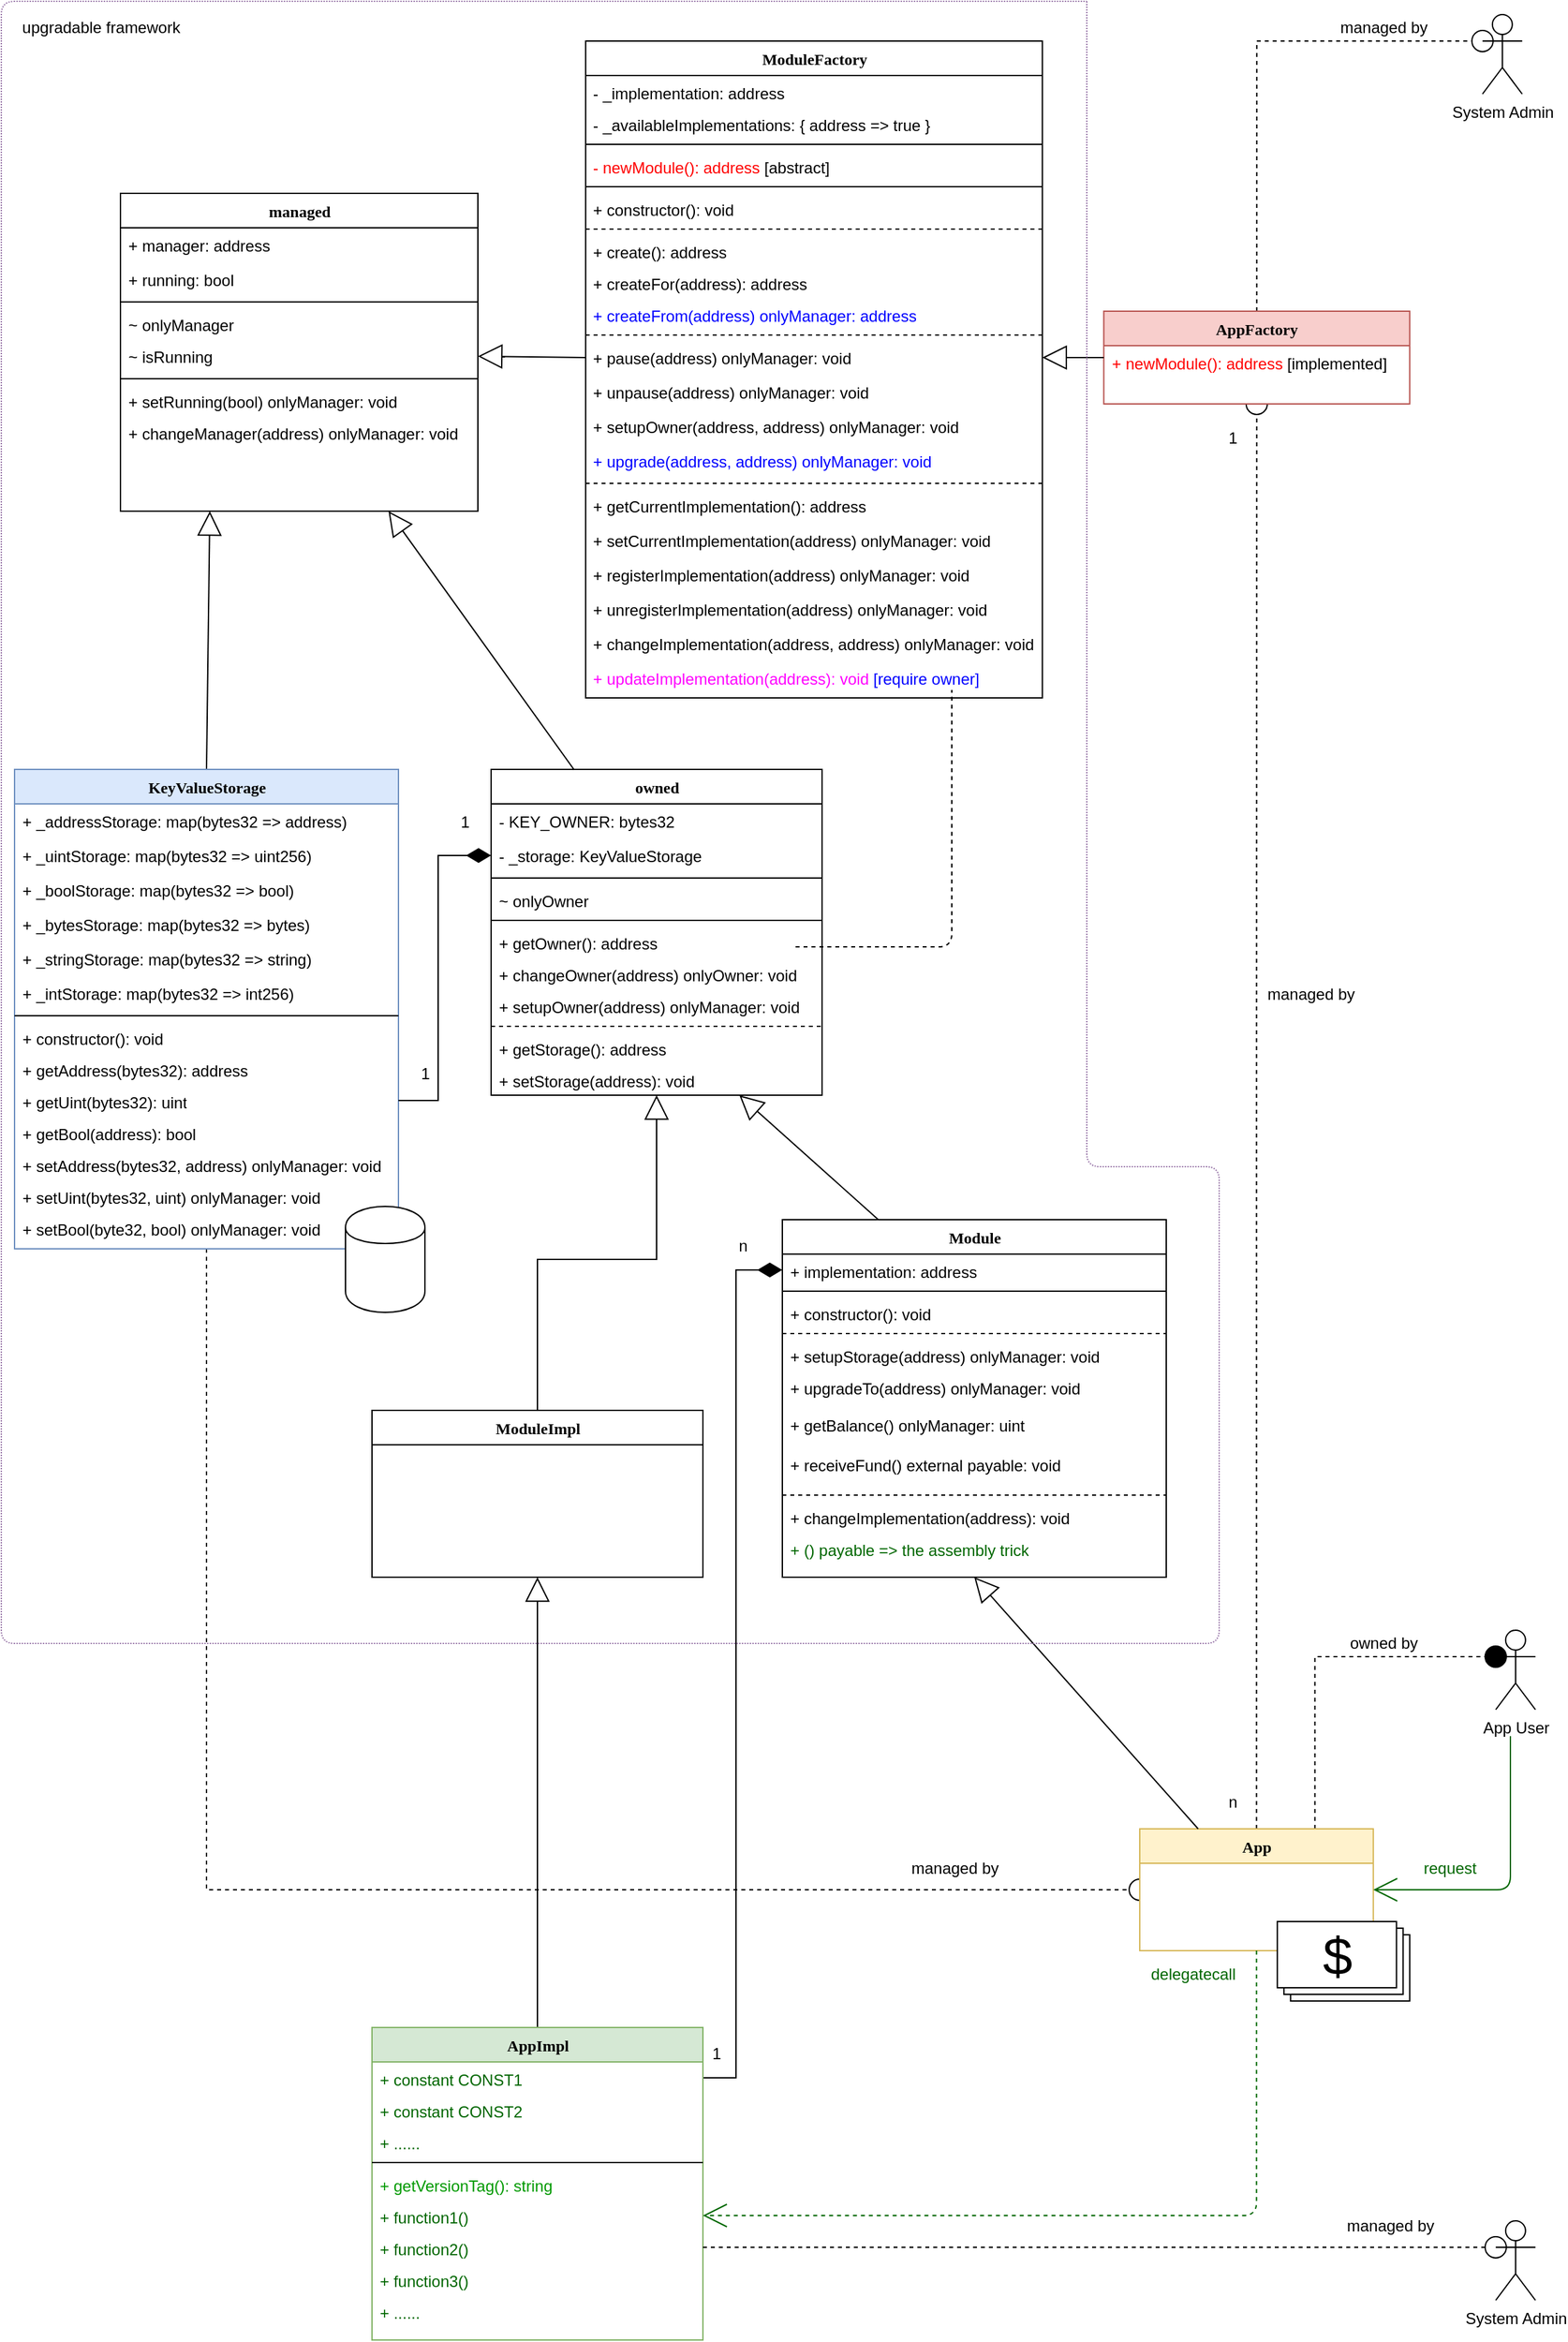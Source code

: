 <mxfile version="12.6.5" type="device"><diagram name="Page-1" id="6133507b-19e7-1e82-6fc7-422aa6c4b21f"><mxGraphModel dx="946" dy="629" grid="1" gridSize="10" guides="1" tooltips="1" connect="1" arrows="1" fold="1" page="1" pageScale="1" pageWidth="1200" pageHeight="1920" background="#ffffff" math="0" shadow="0"><root><mxCell id="0"/><mxCell id="1" parent="0"/><mxCell id="78961159f06e98e8-17" value="managed" style="swimlane;html=1;fontStyle=1;align=center;verticalAlign=top;childLayout=stackLayout;horizontal=1;startSize=26;horizontalStack=0;resizeParent=1;resizeLast=0;collapsible=1;marginBottom=0;swimlaneFillColor=#ffffff;rounded=0;shadow=0;comic=0;labelBackgroundColor=none;strokeWidth=1;fillColor=none;fontFamily=Verdana;fontSize=12" parent="1" vertex="1"><mxGeometry x="100" y="185" width="270" height="240" as="geometry"/></mxCell><mxCell id="78961159f06e98e8-23" value="+ manager: address" style="text;html=1;strokeColor=none;fillColor=none;align=left;verticalAlign=top;spacingLeft=4;spacingRight=4;whiteSpace=wrap;overflow=hidden;rotatable=0;points=[[0,0.5],[1,0.5]];portConstraint=eastwest;" parent="78961159f06e98e8-17" vertex="1"><mxGeometry y="26" width="270" height="26" as="geometry"/></mxCell><mxCell id="78961159f06e98e8-24" value="+ running: bool" style="text;html=1;strokeColor=none;fillColor=none;align=left;verticalAlign=top;spacingLeft=4;spacingRight=4;whiteSpace=wrap;overflow=hidden;rotatable=0;points=[[0,0.5],[1,0.5]];portConstraint=eastwest;" parent="78961159f06e98e8-17" vertex="1"><mxGeometry y="52" width="270" height="26" as="geometry"/></mxCell><mxCell id="78961159f06e98e8-19" value="" style="line;html=1;strokeWidth=1;fillColor=none;align=left;verticalAlign=middle;spacingTop=-1;spacingLeft=3;spacingRight=3;rotatable=0;labelPosition=right;points=[];portConstraint=eastwest;" parent="78961159f06e98e8-17" vertex="1"><mxGeometry y="78" width="270" height="8" as="geometry"/></mxCell><mxCell id="78961159f06e98e8-27" value="~ onlyManager" style="text;html=1;strokeColor=none;fillColor=none;align=left;verticalAlign=top;spacingLeft=4;spacingRight=4;whiteSpace=wrap;overflow=hidden;rotatable=0;points=[[0,0.5],[1,0.5]];portConstraint=eastwest;" parent="78961159f06e98e8-17" vertex="1"><mxGeometry y="86" width="270" height="24" as="geometry"/></mxCell><mxCell id="7qbNIuw2mng26a40mgWC-1" value="~ isRunning" style="text;html=1;strokeColor=none;fillColor=none;align=left;verticalAlign=top;spacingLeft=4;spacingRight=4;whiteSpace=wrap;overflow=hidden;rotatable=0;points=[[0,0.5],[1,0.5]];portConstraint=eastwest;" parent="78961159f06e98e8-17" vertex="1"><mxGeometry y="110" width="270" height="26" as="geometry"/></mxCell><mxCell id="7qbNIuw2mng26a40mgWC-2" value="" style="line;html=1;strokeWidth=1;fillColor=none;align=left;verticalAlign=middle;spacingTop=-1;spacingLeft=3;spacingRight=3;rotatable=0;labelPosition=right;points=[];portConstraint=eastwest;" parent="78961159f06e98e8-17" vertex="1"><mxGeometry y="136" width="270" height="8" as="geometry"/></mxCell><mxCell id="7qbNIuw2mng26a40mgWC-4" value="+ setRunning(bool) onlyManager: void" style="text;html=1;strokeColor=none;fillColor=none;align=left;verticalAlign=top;spacingLeft=4;spacingRight=4;whiteSpace=wrap;overflow=hidden;rotatable=0;points=[[0,0.5],[1,0.5]];portConstraint=eastwest;" parent="78961159f06e98e8-17" vertex="1"><mxGeometry y="144" width="270" height="24" as="geometry"/></mxCell><mxCell id="7qbNIuw2mng26a40mgWC-6" value="+ changeManager(address) onlyManager: void" style="text;html=1;strokeColor=none;fillColor=none;align=left;verticalAlign=top;spacingLeft=4;spacingRight=4;whiteSpace=wrap;overflow=hidden;rotatable=0;points=[[0,0.5],[1,0.5]];portConstraint=eastwest;" parent="78961159f06e98e8-17" vertex="1"><mxGeometry y="168" width="270" height="24" as="geometry"/></mxCell><mxCell id="7qbNIuw2mng26a40mgWC-26" style="edgeStyle=none;rounded=0;orthogonalLoop=1;jettySize=auto;html=1;exitX=0.25;exitY=0;exitDx=0;exitDy=0;entryX=0.75;entryY=1;entryDx=0;entryDy=0;startSize=16;endArrow=block;endFill=0;endSize=16;" parent="1" source="7qbNIuw2mng26a40mgWC-7" target="78961159f06e98e8-17" edge="1"><mxGeometry relative="1" as="geometry"/></mxCell><mxCell id="tlh-UBXMEbJ_8tXr_5-M-13" value="" style="edgeStyle=orthogonalEdgeStyle;rounded=0;orthogonalLoop=1;jettySize=auto;html=1;startArrow=block;startFill=0;endArrow=none;endFill=0;endSize=16;startSize=16;" edge="1" parent="1" source="7qbNIuw2mng26a40mgWC-7" target="tlh-UBXMEbJ_8tXr_5-M-1"><mxGeometry relative="1" as="geometry"/></mxCell><mxCell id="7qbNIuw2mng26a40mgWC-7" value="owned" style="swimlane;html=1;fontStyle=1;align=center;verticalAlign=top;childLayout=stackLayout;horizontal=1;startSize=26;horizontalStack=0;resizeParent=1;resizeLast=0;collapsible=1;marginBottom=0;swimlaneFillColor=#ffffff;rounded=0;shadow=0;comic=0;labelBackgroundColor=none;strokeWidth=1;fillColor=none;fontFamily=Verdana;fontSize=12" parent="1" vertex="1"><mxGeometry x="380" y="620" width="250" height="246" as="geometry"/></mxCell><mxCell id="gZ7bcQzU7PJTBgScr0QO-2" value="- KEY_OWNER: bytes32" style="text;html=1;strokeColor=none;fillColor=none;align=left;verticalAlign=top;spacingLeft=4;spacingRight=4;whiteSpace=wrap;overflow=hidden;rotatable=0;points=[[0,0.5],[1,0.5]];portConstraint=eastwest;" parent="7qbNIuw2mng26a40mgWC-7" vertex="1"><mxGeometry y="26" width="250" height="26" as="geometry"/></mxCell><mxCell id="7qbNIuw2mng26a40mgWC-8" value="- _storage: KeyValueStorage" style="text;html=1;strokeColor=none;fillColor=none;align=left;verticalAlign=top;spacingLeft=4;spacingRight=4;whiteSpace=wrap;overflow=hidden;rotatable=0;points=[[0,0.5],[1,0.5]];portConstraint=eastwest;" parent="7qbNIuw2mng26a40mgWC-7" vertex="1"><mxGeometry y="52" width="250" height="26" as="geometry"/></mxCell><mxCell id="7qbNIuw2mng26a40mgWC-10" value="" style="line;html=1;strokeWidth=1;fillColor=none;align=left;verticalAlign=middle;spacingTop=-1;spacingLeft=3;spacingRight=3;rotatable=0;labelPosition=right;points=[];portConstraint=eastwest;" parent="7qbNIuw2mng26a40mgWC-7" vertex="1"><mxGeometry y="78" width="250" height="8" as="geometry"/></mxCell><mxCell id="7qbNIuw2mng26a40mgWC-11" value="~ onlyOwner" style="text;html=1;strokeColor=none;fillColor=none;align=left;verticalAlign=top;spacingLeft=4;spacingRight=4;whiteSpace=wrap;overflow=hidden;rotatable=0;points=[[0,0.5],[1,0.5]];portConstraint=eastwest;" parent="7qbNIuw2mng26a40mgWC-7" vertex="1"><mxGeometry y="86" width="250" height="24" as="geometry"/></mxCell><mxCell id="7qbNIuw2mng26a40mgWC-13" value="" style="line;html=1;strokeWidth=1;fillColor=none;align=left;verticalAlign=middle;spacingTop=-1;spacingLeft=3;spacingRight=3;rotatable=0;labelPosition=right;points=[];portConstraint=eastwest;" parent="7qbNIuw2mng26a40mgWC-7" vertex="1"><mxGeometry y="110" width="250" height="8" as="geometry"/></mxCell><mxCell id="7qbNIuw2mng26a40mgWC-14" value="+ getOwner(): address" style="text;html=1;strokeColor=none;fillColor=none;align=left;verticalAlign=top;spacingLeft=4;spacingRight=4;whiteSpace=wrap;overflow=hidden;rotatable=0;points=[[0,0.5],[1,0.5]];portConstraint=eastwest;" parent="7qbNIuw2mng26a40mgWC-7" vertex="1"><mxGeometry y="118" width="250" height="24" as="geometry"/></mxCell><mxCell id="7qbNIuw2mng26a40mgWC-15" value="+ changeOwner(address) onlyOwner: void" style="text;html=1;strokeColor=none;fillColor=none;align=left;verticalAlign=top;spacingLeft=4;spacingRight=4;whiteSpace=wrap;overflow=hidden;rotatable=0;points=[[0,0.5],[1,0.5]];portConstraint=eastwest;" parent="7qbNIuw2mng26a40mgWC-7" vertex="1"><mxGeometry y="142" width="250" height="24" as="geometry"/></mxCell><mxCell id="7qbNIuw2mng26a40mgWC-16" value="+ setupOwner(address) onlyManager: void" style="text;html=1;strokeColor=none;fillColor=none;align=left;verticalAlign=top;spacingLeft=4;spacingRight=4;whiteSpace=wrap;overflow=hidden;rotatable=0;points=[[0,0.5],[1,0.5]];portConstraint=eastwest;" parent="7qbNIuw2mng26a40mgWC-7" vertex="1"><mxGeometry y="166" width="250" height="24" as="geometry"/></mxCell><mxCell id="gZ7bcQzU7PJTBgScr0QO-3" value="" style="line;html=1;strokeWidth=1;fillColor=none;align=left;verticalAlign=middle;spacingTop=-1;spacingLeft=3;spacingRight=3;rotatable=0;labelPosition=right;points=[];portConstraint=eastwest;dashed=1;" parent="7qbNIuw2mng26a40mgWC-7" vertex="1"><mxGeometry y="190" width="250" height="8" as="geometry"/></mxCell><mxCell id="7qbNIuw2mng26a40mgWC-53" value="+ getStorage(): address" style="text;html=1;strokeColor=none;fillColor=none;align=left;verticalAlign=top;spacingLeft=4;spacingRight=4;whiteSpace=wrap;overflow=hidden;rotatable=0;points=[[0,0.5],[1,0.5]];portConstraint=eastwest;" parent="7qbNIuw2mng26a40mgWC-7" vertex="1"><mxGeometry y="198" width="250" height="24" as="geometry"/></mxCell><mxCell id="a4J2wVKDSERtocVFw_NZ-1" value="+ setStorage(address): void" style="text;html=1;strokeColor=none;fillColor=none;align=left;verticalAlign=top;spacingLeft=4;spacingRight=4;whiteSpace=wrap;overflow=hidden;rotatable=0;points=[[0,0.5],[1,0.5]];portConstraint=eastwest;" parent="7qbNIuw2mng26a40mgWC-7" vertex="1"><mxGeometry y="222" width="250" height="24" as="geometry"/></mxCell><mxCell id="tlh-UBXMEbJ_8tXr_5-M-1" value="ModuleImpl" style="swimlane;html=1;fontStyle=1;align=center;verticalAlign=top;childLayout=stackLayout;horizontal=1;startSize=26;horizontalStack=0;resizeParent=1;resizeLast=0;collapsible=1;marginBottom=0;swimlaneFillColor=#ffffff;rounded=0;shadow=0;comic=0;labelBackgroundColor=none;strokeWidth=1;fillColor=none;fontFamily=Verdana;fontSize=12" vertex="1" parent="1"><mxGeometry x="290" y="1104" width="250" height="126" as="geometry"/></mxCell><mxCell id="7qbNIuw2mng26a40mgWC-25" style="rounded=0;orthogonalLoop=1;jettySize=auto;html=1;exitX=0.5;exitY=0;exitDx=0;exitDy=0;entryX=0.25;entryY=1;entryDx=0;entryDy=0;endArrow=block;endFill=0;endSize=16;startSize=16;" parent="1" source="7qbNIuw2mng26a40mgWC-17" target="78961159f06e98e8-17" edge="1"><mxGeometry relative="1" as="geometry"/></mxCell><mxCell id="7qbNIuw2mng26a40mgWC-67" style="edgeStyle=orthogonalEdgeStyle;rounded=0;orthogonalLoop=1;jettySize=auto;html=1;startArrow=none;startFill=0;startSize=16;endArrow=oval;endFill=0;endSize=16;fontColor=#EA6B66;exitX=0.5;exitY=1;exitDx=0;exitDy=0;dashed=1;entryX=0;entryY=0.5;entryDx=0;entryDy=0;" parent="1" source="7qbNIuw2mng26a40mgWC-17" target="7qbNIuw2mng26a40mgWC-33" edge="1"><mxGeometry relative="1" as="geometry"><mxPoint x="160" y="947" as="sourcePoint"/><mxPoint x="770" y="1480" as="targetPoint"/><Array as="points"><mxPoint x="165" y="1466"/></Array></mxGeometry></mxCell><mxCell id="7qbNIuw2mng26a40mgWC-17" value="KeyValueStorage" style="swimlane;html=1;fontStyle=1;align=center;verticalAlign=top;childLayout=stackLayout;horizontal=1;startSize=26;horizontalStack=0;resizeParent=1;resizeLast=0;collapsible=1;marginBottom=0;swimlaneFillColor=#ffffff;rounded=0;shadow=0;comic=0;labelBackgroundColor=none;strokeWidth=1;fillColor=#dae8fc;fontFamily=Verdana;fontSize=12;strokeColor=#6c8ebf;" parent="1" vertex="1"><mxGeometry x="20" y="620" width="290" height="362" as="geometry"/></mxCell><mxCell id="7qbNIuw2mng26a40mgWC-18" value="+ _addressStorage: map(bytes32 =&amp;gt; address)" style="text;html=1;strokeColor=none;fillColor=none;align=left;verticalAlign=top;spacingLeft=4;spacingRight=4;whiteSpace=wrap;overflow=hidden;rotatable=0;points=[[0,0.5],[1,0.5]];portConstraint=eastwest;" parent="7qbNIuw2mng26a40mgWC-17" vertex="1"><mxGeometry y="26" width="290" height="26" as="geometry"/></mxCell><mxCell id="7qbNIuw2mng26a40mgWC-27" value="+ _uintStorage: map(bytes32 =&amp;gt; uint256)" style="text;html=1;strokeColor=none;fillColor=none;align=left;verticalAlign=top;spacingLeft=4;spacingRight=4;whiteSpace=wrap;overflow=hidden;rotatable=0;points=[[0,0.5],[1,0.5]];portConstraint=eastwest;" parent="7qbNIuw2mng26a40mgWC-17" vertex="1"><mxGeometry y="52" width="290" height="26" as="geometry"/></mxCell><mxCell id="7qbNIuw2mng26a40mgWC-28" value="+ _boolStorage: map(bytes32 =&amp;gt; bool)" style="text;html=1;strokeColor=none;fillColor=none;align=left;verticalAlign=top;spacingLeft=4;spacingRight=4;whiteSpace=wrap;overflow=hidden;rotatable=0;points=[[0,0.5],[1,0.5]];portConstraint=eastwest;" parent="7qbNIuw2mng26a40mgWC-17" vertex="1"><mxGeometry y="78" width="290" height="26" as="geometry"/></mxCell><mxCell id="7J7HeLfmyGRtGNj1Unq5-1" value="+ _bytesStorage: map(bytes32 =&amp;gt; bytes)" style="text;html=1;strokeColor=none;fillColor=none;align=left;verticalAlign=top;spacingLeft=4;spacingRight=4;whiteSpace=wrap;overflow=hidden;rotatable=0;points=[[0,0.5],[1,0.5]];portConstraint=eastwest;" parent="7qbNIuw2mng26a40mgWC-17" vertex="1"><mxGeometry y="104" width="290" height="26" as="geometry"/></mxCell><mxCell id="7J7HeLfmyGRtGNj1Unq5-2" value="+ _stringStorage: map(bytes32 =&amp;gt; string)" style="text;html=1;strokeColor=none;fillColor=none;align=left;verticalAlign=top;spacingLeft=4;spacingRight=4;whiteSpace=wrap;overflow=hidden;rotatable=0;points=[[0,0.5],[1,0.5]];portConstraint=eastwest;" parent="7qbNIuw2mng26a40mgWC-17" vertex="1"><mxGeometry y="130" width="290" height="26" as="geometry"/></mxCell><mxCell id="7J7HeLfmyGRtGNj1Unq5-3" value="+ _intStorage: map(bytes32 =&amp;gt; int256)" style="text;html=1;strokeColor=none;fillColor=none;align=left;verticalAlign=top;spacingLeft=4;spacingRight=4;whiteSpace=wrap;overflow=hidden;rotatable=0;points=[[0,0.5],[1,0.5]];portConstraint=eastwest;" parent="7qbNIuw2mng26a40mgWC-17" vertex="1"><mxGeometry y="156" width="290" height="26" as="geometry"/></mxCell><mxCell id="7qbNIuw2mng26a40mgWC-19" value="" style="line;html=1;strokeWidth=1;fillColor=none;align=left;verticalAlign=middle;spacingTop=-1;spacingLeft=3;spacingRight=3;rotatable=0;labelPosition=right;points=[];portConstraint=eastwest;" parent="7qbNIuw2mng26a40mgWC-17" vertex="1"><mxGeometry y="182" width="290" height="8" as="geometry"/></mxCell><mxCell id="7qbNIuw2mng26a40mgWC-89" value="+ constructor(): void" style="text;html=1;strokeColor=none;fillColor=none;align=left;verticalAlign=top;spacingLeft=4;spacingRight=4;whiteSpace=wrap;overflow=hidden;rotatable=0;points=[[0,0.5],[1,0.5]];portConstraint=eastwest;" parent="7qbNIuw2mng26a40mgWC-17" vertex="1"><mxGeometry y="190" width="290" height="24" as="geometry"/></mxCell><mxCell id="7qbNIuw2mng26a40mgWC-22" value="+ getAddress(bytes32): address" style="text;html=1;strokeColor=none;fillColor=none;align=left;verticalAlign=top;spacingLeft=4;spacingRight=4;whiteSpace=wrap;overflow=hidden;rotatable=0;points=[[0,0.5],[1,0.5]];portConstraint=eastwest;" parent="7qbNIuw2mng26a40mgWC-17" vertex="1"><mxGeometry y="214" width="290" height="24" as="geometry"/></mxCell><mxCell id="7qbNIuw2mng26a40mgWC-23" value="+ getUint(bytes32): uint" style="text;html=1;strokeColor=none;fillColor=none;align=left;verticalAlign=top;spacingLeft=4;spacingRight=4;whiteSpace=wrap;overflow=hidden;rotatable=0;points=[[0,0.5],[1,0.5]];portConstraint=eastwest;" parent="7qbNIuw2mng26a40mgWC-17" vertex="1"><mxGeometry y="238" width="290" height="24" as="geometry"/></mxCell><mxCell id="7qbNIuw2mng26a40mgWC-24" value="+ getBool(address): bool" style="text;html=1;strokeColor=none;fillColor=none;align=left;verticalAlign=top;spacingLeft=4;spacingRight=4;whiteSpace=wrap;overflow=hidden;rotatable=0;points=[[0,0.5],[1,0.5]];portConstraint=eastwest;" parent="7qbNIuw2mng26a40mgWC-17" vertex="1"><mxGeometry y="262" width="290" height="24" as="geometry"/></mxCell><mxCell id="7qbNIuw2mng26a40mgWC-29" value="+ setAddress(bytes32, address) onlyManager: void" style="text;html=1;strokeColor=none;fillColor=none;align=left;verticalAlign=top;spacingLeft=4;spacingRight=4;whiteSpace=wrap;overflow=hidden;rotatable=0;points=[[0,0.5],[1,0.5]];portConstraint=eastwest;" parent="7qbNIuw2mng26a40mgWC-17" vertex="1"><mxGeometry y="286" width="290" height="24" as="geometry"/></mxCell><mxCell id="7qbNIuw2mng26a40mgWC-30" value="+ setUint(bytes32, uint) onlyManager: void" style="text;html=1;strokeColor=none;fillColor=none;align=left;verticalAlign=top;spacingLeft=4;spacingRight=4;whiteSpace=wrap;overflow=hidden;rotatable=0;points=[[0,0.5],[1,0.5]];portConstraint=eastwest;" parent="7qbNIuw2mng26a40mgWC-17" vertex="1"><mxGeometry y="310" width="290" height="24" as="geometry"/></mxCell><mxCell id="7qbNIuw2mng26a40mgWC-31" value="+ setBool(byte32, bool) onlyManager: void" style="text;html=1;strokeColor=none;fillColor=none;align=left;verticalAlign=top;spacingLeft=4;spacingRight=4;whiteSpace=wrap;overflow=hidden;rotatable=0;points=[[0,0.5],[1,0.5]];portConstraint=eastwest;" parent="7qbNIuw2mng26a40mgWC-17" vertex="1"><mxGeometry y="334" width="290" height="28" as="geometry"/></mxCell><mxCell id="7qbNIuw2mng26a40mgWC-32" style="edgeStyle=orthogonalEdgeStyle;rounded=0;orthogonalLoop=1;jettySize=auto;html=1;exitX=0;exitY=0.5;exitDx=0;exitDy=0;entryX=1;entryY=0.5;entryDx=0;entryDy=0;startSize=16;endArrow=none;endFill=0;endSize=16;startArrow=diamondThin;startFill=1;" parent="1" source="7qbNIuw2mng26a40mgWC-8" target="7qbNIuw2mng26a40mgWC-23" edge="1"><mxGeometry relative="1" as="geometry"/></mxCell><mxCell id="7qbNIuw2mng26a40mgWC-41" style="rounded=0;orthogonalLoop=1;jettySize=auto;html=1;exitX=0.25;exitY=0;exitDx=0;exitDy=0;entryX=0.75;entryY=1;entryDx=0;entryDy=0;startSize=16;endArrow=block;endFill=0;endSize=16;" parent="1" source="9IxLAlniWgFDGiZu9Xy5-3" target="7qbNIuw2mng26a40mgWC-7" edge="1"><mxGeometry relative="1" as="geometry"/></mxCell><mxCell id="7qbNIuw2mng26a40mgWC-68" style="edgeStyle=orthogonalEdgeStyle;rounded=0;orthogonalLoop=1;jettySize=auto;html=1;exitX=0.5;exitY=0;exitDx=0;exitDy=0;dashed=1;startArrow=none;startFill=0;startSize=16;endArrow=oval;endFill=0;endSize=16;fontColor=#EA6B66;entryX=0.5;entryY=1;entryDx=0;entryDy=0;" parent="1" source="7qbNIuw2mng26a40mgWC-33" target="7qbNIuw2mng26a40mgWC-43" edge="1"><mxGeometry relative="1" as="geometry"><mxPoint x="921" y="430" as="targetPoint"/></mxGeometry></mxCell><mxCell id="7qbNIuw2mng26a40mgWC-78" style="edgeStyle=orthogonalEdgeStyle;rounded=0;orthogonalLoop=1;jettySize=auto;html=1;exitX=0.75;exitY=0;exitDx=0;exitDy=0;entryX=0;entryY=0.333;entryDx=0;entryDy=0;entryPerimeter=0;dashed=1;startArrow=none;startFill=0;startSize=16;endArrow=oval;endFill=1;endSize=16;fontColor=#000000;" parent="1" source="7qbNIuw2mng26a40mgWC-33" target="7qbNIuw2mng26a40mgWC-77" edge="1"><mxGeometry relative="1" as="geometry"/></mxCell><mxCell id="7qbNIuw2mng26a40mgWC-33" value="App" style="swimlane;html=1;fontStyle=1;align=center;verticalAlign=top;childLayout=stackLayout;horizontal=1;startSize=26;horizontalStack=0;resizeParent=1;resizeLast=0;collapsible=1;marginBottom=0;swimlaneFillColor=#ffffff;rounded=0;shadow=0;comic=0;labelBackgroundColor=none;strokeWidth=1;fillColor=#fff2cc;fontFamily=Verdana;fontSize=12;strokeColor=#d6b656;" parent="1" vertex="1"><mxGeometry x="870" y="1420" width="176.41" height="92" as="geometry"/></mxCell><mxCell id="vvS4xL7TsBpJ50moL3W9-17" style="edgeStyle=orthogonalEdgeStyle;rounded=0;orthogonalLoop=1;jettySize=auto;html=1;exitX=0.5;exitY=0;exitDx=0;exitDy=0;fontColor=#000000;endArrow=block;endFill=0;endSize=16;startSize=16;entryX=0.5;entryY=1;entryDx=0;entryDy=0;" parent="1" source="vvS4xL7TsBpJ50moL3W9-1" target="tlh-UBXMEbJ_8tXr_5-M-1" edge="1"><mxGeometry relative="1" as="geometry"><mxPoint x="505" y="1070" as="targetPoint"/></mxGeometry></mxCell><mxCell id="vvS4xL7TsBpJ50moL3W9-22" style="edgeStyle=orthogonalEdgeStyle;rounded=0;orthogonalLoop=1;jettySize=auto;html=1;exitX=1;exitY=0.5;exitDx=0;exitDy=0;startArrow=none;startFill=0;startSize=16;endArrow=diamondThin;endFill=1;endSize=16;fontColor=#000000;entryX=0;entryY=0.5;entryDx=0;entryDy=0;" parent="1" source="gZ7bcQzU7PJTBgScr0QO-5" target="9IxLAlniWgFDGiZu9Xy5-4" edge="1"><mxGeometry relative="1" as="geometry"><mxPoint x="777.5" y="1296" as="targetPoint"/></mxGeometry></mxCell><mxCell id="vvS4xL7TsBpJ50moL3W9-1" value="AppImpl" style="swimlane;html=1;fontStyle=1;align=center;verticalAlign=top;childLayout=stackLayout;horizontal=1;startSize=26;horizontalStack=0;resizeParent=1;resizeLast=0;collapsible=1;marginBottom=0;swimlaneFillColor=#ffffff;rounded=0;shadow=0;comic=0;labelBackgroundColor=none;strokeWidth=1;fillColor=#d5e8d4;fontFamily=Verdana;fontSize=12;strokeColor=#82b366;" parent="1" vertex="1"><mxGeometry x="290" y="1570" width="250" height="236" as="geometry"/></mxCell><mxCell id="gZ7bcQzU7PJTBgScr0QO-5" value="&lt;font color=&quot;#006600&quot;&gt;+ constant CONST1&lt;br&gt;&lt;/font&gt;" style="text;html=1;strokeColor=none;fillColor=none;align=left;verticalAlign=top;spacingLeft=4;spacingRight=4;whiteSpace=wrap;overflow=hidden;rotatable=0;points=[[0,0.5],[1,0.5]];portConstraint=eastwest;fontColor=#EA6B66;" parent="vvS4xL7TsBpJ50moL3W9-1" vertex="1"><mxGeometry y="26" width="250" height="24" as="geometry"/></mxCell><mxCell id="gZ7bcQzU7PJTBgScr0QO-6" value="&lt;font color=&quot;#006600&quot;&gt;+ constant CONST2&lt;br&gt;&lt;/font&gt;" style="text;html=1;strokeColor=none;fillColor=none;align=left;verticalAlign=top;spacingLeft=4;spacingRight=4;whiteSpace=wrap;overflow=hidden;rotatable=0;points=[[0,0.5],[1,0.5]];portConstraint=eastwest;fontColor=#EA6B66;" parent="vvS4xL7TsBpJ50moL3W9-1" vertex="1"><mxGeometry y="50" width="250" height="24" as="geometry"/></mxCell><mxCell id="gZ7bcQzU7PJTBgScr0QO-7" value="&lt;font color=&quot;#006600&quot;&gt;+ ......&lt;br&gt;&lt;/font&gt;" style="text;html=1;strokeColor=none;fillColor=none;align=left;verticalAlign=top;spacingLeft=4;spacingRight=4;whiteSpace=wrap;overflow=hidden;rotatable=0;points=[[0,0.5],[1,0.5]];portConstraint=eastwest;fontColor=#EA6B66;" parent="vvS4xL7TsBpJ50moL3W9-1" vertex="1"><mxGeometry y="74" width="250" height="24" as="geometry"/></mxCell><mxCell id="gZ7bcQzU7PJTBgScr0QO-4" value="" style="line;html=1;strokeWidth=1;fillColor=none;align=left;verticalAlign=middle;spacingTop=-1;spacingLeft=3;spacingRight=3;rotatable=0;labelPosition=right;points=[];portConstraint=eastwest;" parent="vvS4xL7TsBpJ50moL3W9-1" vertex="1"><mxGeometry y="98" width="250" height="8" as="geometry"/></mxCell><mxCell id="vvS4xL7TsBpJ50moL3W9-2" value="+ getVersionTag(): string" style="text;html=1;strokeColor=none;fillColor=none;align=left;verticalAlign=top;spacingLeft=4;spacingRight=4;whiteSpace=wrap;overflow=hidden;rotatable=0;points=[[0,0.5],[1,0.5]];portConstraint=eastwest;fontColor=#009900;" parent="vvS4xL7TsBpJ50moL3W9-1" vertex="1"><mxGeometry y="106" width="250" height="24" as="geometry"/></mxCell><mxCell id="vvS4xL7TsBpJ50moL3W9-4" value="&lt;font color=&quot;#006600&quot;&gt;+ function1()&lt;/font&gt;" style="text;html=1;strokeColor=none;fillColor=none;align=left;verticalAlign=top;spacingLeft=4;spacingRight=4;whiteSpace=wrap;overflow=hidden;rotatable=0;points=[[0,0.5],[1,0.5]];portConstraint=eastwest;fontColor=#EA6B66;" parent="vvS4xL7TsBpJ50moL3W9-1" vertex="1"><mxGeometry y="130" width="250" height="24" as="geometry"/></mxCell><mxCell id="vvS4xL7TsBpJ50moL3W9-5" value="&lt;font color=&quot;#006600&quot;&gt;+ function2()&lt;/font&gt;" style="text;html=1;strokeColor=none;fillColor=none;align=left;verticalAlign=top;spacingLeft=4;spacingRight=4;whiteSpace=wrap;overflow=hidden;rotatable=0;points=[[0,0.5],[1,0.5]];portConstraint=eastwest;fontColor=#EA6B66;" parent="vvS4xL7TsBpJ50moL3W9-1" vertex="1"><mxGeometry y="154" width="250" height="24" as="geometry"/></mxCell><mxCell id="vvS4xL7TsBpJ50moL3W9-6" value="&lt;font color=&quot;#006600&quot;&gt;+ function3()&lt;/font&gt;" style="text;html=1;strokeColor=none;fillColor=none;align=left;verticalAlign=top;spacingLeft=4;spacingRight=4;whiteSpace=wrap;overflow=hidden;rotatable=0;points=[[0,0.5],[1,0.5]];portConstraint=eastwest;fontColor=#EA6B66;" parent="vvS4xL7TsBpJ50moL3W9-1" vertex="1"><mxGeometry y="178" width="250" height="24" as="geometry"/></mxCell><mxCell id="vvS4xL7TsBpJ50moL3W9-19" value="&lt;font color=&quot;#006600&quot;&gt;+ ......&lt;/font&gt;" style="text;html=1;strokeColor=none;fillColor=none;align=left;verticalAlign=top;spacingLeft=4;spacingRight=4;whiteSpace=wrap;overflow=hidden;rotatable=0;points=[[0,0.5],[1,0.5]];portConstraint=eastwest;fontColor=#EA6B66;" parent="vvS4xL7TsBpJ50moL3W9-1" vertex="1"><mxGeometry y="202" width="250" height="24" as="geometry"/></mxCell><mxCell id="7qbNIuw2mng26a40mgWC-73" style="edgeStyle=orthogonalEdgeStyle;rounded=0;orthogonalLoop=1;jettySize=auto;html=1;exitX=0.5;exitY=0;exitDx=0;exitDy=0;entryX=0;entryY=0.333;entryDx=0;entryDy=0;entryPerimeter=0;dashed=1;startArrow=none;startFill=0;startSize=16;endArrow=oval;endFill=0;endSize=16;fontColor=#000000;" parent="1" source="7qbNIuw2mng26a40mgWC-43" target="7qbNIuw2mng26a40mgWC-71" edge="1"><mxGeometry relative="1" as="geometry"/></mxCell><mxCell id="7qbNIuw2mng26a40mgWC-43" value="AppFactory" style="swimlane;html=1;fontStyle=1;align=center;verticalAlign=top;childLayout=stackLayout;horizontal=1;startSize=26;horizontalStack=0;resizeParent=1;resizeLast=0;collapsible=1;marginBottom=0;swimlaneFillColor=#ffffff;rounded=0;shadow=0;comic=0;labelBackgroundColor=none;strokeWidth=1;fillColor=#f8cecc;fontFamily=Verdana;fontSize=12;strokeColor=#b85450;" parent="1" vertex="1"><mxGeometry x="842.82" y="274" width="231.09" height="70" as="geometry"/></mxCell><mxCell id="9IxLAlniWgFDGiZu9Xy5-1" value="&lt;font color=&quot;#ff0000&quot;&gt;+ newModule(): address&lt;/font&gt; [implemented]" style="text;html=1;strokeColor=none;fillColor=none;align=left;verticalAlign=top;spacingLeft=4;spacingRight=4;whiteSpace=wrap;overflow=hidden;rotatable=0;points=[[0,0.5],[1,0.5]];portConstraint=eastwest;" parent="7qbNIuw2mng26a40mgWC-43" vertex="1"><mxGeometry y="26" width="231.09" height="24" as="geometry"/></mxCell><mxCell id="7qbNIuw2mng26a40mgWC-50" style="edgeStyle=none;rounded=0;orthogonalLoop=1;jettySize=auto;html=1;entryX=1;entryY=0.5;entryDx=0;entryDy=0;startSize=16;endArrow=block;endFill=0;endSize=16;exitX=0;exitY=0.5;exitDx=0;exitDy=0;" parent="1" source="9IxLAlniWgFDGiZu9Xy5-24" target="7qbNIuw2mng26a40mgWC-1" edge="1"><mxGeometry relative="1" as="geometry"><mxPoint x="680" y="355" as="sourcePoint"/></mxGeometry></mxCell><mxCell id="7qbNIuw2mng26a40mgWC-69" value="managed by" style="text;html=1;align=center;verticalAlign=middle;resizable=0;points=[];autosize=1;fontColor=#000000;" parent="1" vertex="1"><mxGeometry x="690" y="1440" width="80" height="20" as="geometry"/></mxCell><mxCell id="7qbNIuw2mng26a40mgWC-70" value="managed by" style="text;html=1;align=center;verticalAlign=middle;resizable=0;points=[];autosize=1;fontColor=#000000;" parent="1" vertex="1"><mxGeometry x="958.91" y="780" width="80" height="20" as="geometry"/></mxCell><mxCell id="7qbNIuw2mng26a40mgWC-71" value="System Admin" style="shape=umlActor;verticalLabelPosition=bottom;labelBackgroundColor=#ffffff;verticalAlign=top;html=1;outlineConnect=0;fontColor=#000000;" parent="1" vertex="1"><mxGeometry x="1128.91" y="50" width="30" height="60" as="geometry"/></mxCell><mxCell id="7qbNIuw2mng26a40mgWC-74" value="managed by" style="text;html=1;align=center;verticalAlign=middle;resizable=0;points=[];autosize=1;fontColor=#000000;" parent="1" vertex="1"><mxGeometry x="1013.91" y="50" width="80" height="20" as="geometry"/></mxCell><mxCell id="7qbNIuw2mng26a40mgWC-77" value="App User" style="shape=umlActor;verticalLabelPosition=bottom;labelBackgroundColor=#ffffff;verticalAlign=top;html=1;outlineConnect=0;fontColor=#000000;" parent="1" vertex="1"><mxGeometry x="1138.91" y="1270" width="30" height="60" as="geometry"/></mxCell><mxCell id="7qbNIuw2mng26a40mgWC-79" value="owned by" style="text;html=1;align=center;verticalAlign=middle;resizable=0;points=[];autosize=1;fontColor=#000000;" parent="1" vertex="1"><mxGeometry x="1018.91" y="1270" width="70" height="20" as="geometry"/></mxCell><mxCell id="vvS4xL7TsBpJ50moL3W9-23" value="System Admin" style="shape=umlActor;verticalLabelPosition=bottom;labelBackgroundColor=#ffffff;verticalAlign=top;html=1;outlineConnect=0;fontColor=#000000;" parent="1" vertex="1"><mxGeometry x="1138.91" y="1716" width="30" height="60" as="geometry"/></mxCell><mxCell id="vvS4xL7TsBpJ50moL3W9-24" value="managed by" style="text;html=1;align=center;verticalAlign=middle;resizable=0;points=[];autosize=1;fontColor=#000000;" parent="1" vertex="1"><mxGeometry x="1018.91" y="1710" width="80" height="20" as="geometry"/></mxCell><mxCell id="vvS4xL7TsBpJ50moL3W9-26" style="edgeStyle=orthogonalEdgeStyle;rounded=0;orthogonalLoop=1;jettySize=auto;html=1;entryX=0;entryY=0.333;entryDx=0;entryDy=0;entryPerimeter=0;startArrow=none;startFill=0;startSize=16;endArrow=oval;endFill=0;endSize=16;fontColor=#000000;exitX=1;exitY=0.5;exitDx=0;exitDy=0;dashed=1;" parent="1" source="vvS4xL7TsBpJ50moL3W9-5" target="vvS4xL7TsBpJ50moL3W9-23" edge="1"><mxGeometry relative="1" as="geometry"><mxPoint x="810" y="1704" as="sourcePoint"/></mxGeometry></mxCell><mxCell id="vvS4xL7TsBpJ50moL3W9-35" value="" style="endArrow=open;html=1;fontColor=#006600;edgeStyle=orthogonalEdgeStyle;endFill=0;endSize=16;startSize=16;dashed=1;strokeColor=#006600;exitX=0.5;exitY=1;exitDx=0;exitDy=0;entryX=1;entryY=0.5;entryDx=0;entryDy=0;" parent="1" source="7qbNIuw2mng26a40mgWC-33" edge="1" target="vvS4xL7TsBpJ50moL3W9-4"><mxGeometry width="50" height="50" relative="1" as="geometry"><mxPoint x="900" y="1560" as="sourcePoint"/><mxPoint x="620" y="1696" as="targetPoint"/><Array as="points"><mxPoint x="958" y="1712"/></Array></mxGeometry></mxCell><mxCell id="vvS4xL7TsBpJ50moL3W9-36" value="delegatecall" style="text;html=1;align=center;verticalAlign=middle;resizable=0;points=[];autosize=1;fontColor=#006600;" parent="1" vertex="1"><mxGeometry x="870" y="1520" width="80" height="20" as="geometry"/></mxCell><mxCell id="vvS4xL7TsBpJ50moL3W9-37" value="" style="shape=cylinder;whiteSpace=wrap;html=1;boundedLbl=1;backgroundOutline=1;fontColor=#EA6B66;" parent="1" vertex="1"><mxGeometry x="270" y="950" width="60" height="80" as="geometry"/></mxCell><mxCell id="vvS4xL7TsBpJ50moL3W9-38" value="" style="verticalLabelPosition=bottom;verticalAlign=top;html=1;shape=mxgraph.basic.layered_rect;dx=10;outlineConnect=0;fontColor=#000000;strokeColor=#000000;" parent="1" vertex="1"><mxGeometry x="973.91" y="1490" width="100" height="60" as="geometry"/></mxCell><mxCell id="vvS4xL7TsBpJ50moL3W9-39" value="$" style="text;html=1;align=center;verticalAlign=middle;resizable=0;points=[];autosize=1;fontColor=#000000;fontSize=40;strokeColor=none;" parent="1" vertex="1"><mxGeometry x="998.91" y="1490" width="40" height="50" as="geometry"/></mxCell><mxCell id="vvS4xL7TsBpJ50moL3W9-40" value="" style="endArrow=open;html=1;fontColor=#006600;edgeStyle=orthogonalEdgeStyle;endFill=0;endSize=16;startSize=16;strokeColor=#006600;entryX=1;entryY=0.5;entryDx=0;entryDy=0;" parent="1" target="7qbNIuw2mng26a40mgWC-33" edge="1"><mxGeometry width="50" height="50" relative="1" as="geometry"><mxPoint x="1150" y="1350" as="sourcePoint"/><mxPoint x="1098.91" y="1480" as="targetPoint"/><Array as="points"><mxPoint x="1150" y="1466"/></Array></mxGeometry></mxCell><mxCell id="vvS4xL7TsBpJ50moL3W9-41" value="request" style="text;html=1;align=center;verticalAlign=middle;resizable=0;points=[];autosize=1;fontSize=12;fontColor=#006600;" parent="1" vertex="1"><mxGeometry x="1073.91" y="1440" width="60" height="20" as="geometry"/></mxCell><mxCell id="xQ5_k3ij8DBoOE157tMJ-1" value="1" style="text;html=1;align=center;verticalAlign=middle;resizable=0;points=[];autosize=1;" parent="1" vertex="1"><mxGeometry x="320" y="840" width="20" height="20" as="geometry"/></mxCell><mxCell id="xQ5_k3ij8DBoOE157tMJ-2" value="1" style="text;html=1;align=center;verticalAlign=middle;resizable=0;points=[];autosize=1;" parent="1" vertex="1"><mxGeometry x="350" y="650" width="20" height="20" as="geometry"/></mxCell><mxCell id="xQ5_k3ij8DBoOE157tMJ-3" value="1" style="text;html=1;align=center;verticalAlign=middle;resizable=0;points=[];autosize=1;" parent="1" vertex="1"><mxGeometry x="930" y="360" width="20" height="20" as="geometry"/></mxCell><mxCell id="xQ5_k3ij8DBoOE157tMJ-4" value="n" style="text;html=1;align=center;verticalAlign=middle;resizable=0;points=[];autosize=1;" parent="1" vertex="1"><mxGeometry x="930" y="1390" width="20" height="20" as="geometry"/></mxCell><mxCell id="xQ5_k3ij8DBoOE157tMJ-5" value="1" style="text;html=1;align=center;verticalAlign=middle;resizable=0;points=[];autosize=1;" parent="1" vertex="1"><mxGeometry x="540" y="1580" width="20" height="20" as="geometry"/></mxCell><mxCell id="xQ5_k3ij8DBoOE157tMJ-6" value="n" style="text;html=1;align=center;verticalAlign=middle;resizable=0;points=[];autosize=1;" parent="1" vertex="1"><mxGeometry x="560" y="970" width="20" height="20" as="geometry"/></mxCell><mxCell id="9IxLAlniWgFDGiZu9Xy5-3" value="Module" style="swimlane;html=1;fontStyle=1;align=center;verticalAlign=top;childLayout=stackLayout;horizontal=1;startSize=26;horizontalStack=0;resizeParent=1;resizeLast=0;collapsible=1;marginBottom=0;swimlaneFillColor=#ffffff;rounded=0;shadow=0;comic=0;labelBackgroundColor=none;strokeWidth=1;fontFamily=Verdana;fontSize=12;" parent="1" vertex="1"><mxGeometry x="600" y="960" width="290" height="270" as="geometry"/></mxCell><mxCell id="9IxLAlniWgFDGiZu9Xy5-4" value="+ implementation: address" style="text;html=1;strokeColor=none;fillColor=none;align=left;verticalAlign=top;spacingLeft=4;spacingRight=4;whiteSpace=wrap;overflow=hidden;rotatable=0;points=[[0,0.5],[1,0.5]];portConstraint=eastwest;" parent="9IxLAlniWgFDGiZu9Xy5-3" vertex="1"><mxGeometry y="26" width="290" height="24" as="geometry"/></mxCell><mxCell id="9IxLAlniWgFDGiZu9Xy5-5" value="" style="line;html=1;strokeWidth=1;fillColor=none;align=left;verticalAlign=middle;spacingTop=-1;spacingLeft=3;spacingRight=3;rotatable=0;labelPosition=right;points=[];portConstraint=eastwest;" parent="9IxLAlniWgFDGiZu9Xy5-3" vertex="1"><mxGeometry y="50" width="290" height="8" as="geometry"/></mxCell><mxCell id="9IxLAlniWgFDGiZu9Xy5-6" value="+ constructor(): void" style="text;html=1;strokeColor=none;fillColor=none;align=left;verticalAlign=top;spacingLeft=4;spacingRight=4;whiteSpace=wrap;overflow=hidden;rotatable=0;points=[[0,0.5],[1,0.5]];portConstraint=eastwest;" parent="9IxLAlniWgFDGiZu9Xy5-3" vertex="1"><mxGeometry y="58" width="290" height="24" as="geometry"/></mxCell><mxCell id="gZ7bcQzU7PJTBgScr0QO-1" value="" style="line;html=1;strokeWidth=1;fillColor=none;align=left;verticalAlign=middle;spacingTop=-1;spacingLeft=3;spacingRight=3;rotatable=0;labelPosition=right;points=[];portConstraint=eastwest;dashed=1;" parent="9IxLAlniWgFDGiZu9Xy5-3" vertex="1"><mxGeometry y="82" width="290" height="8" as="geometry"/></mxCell><mxCell id="7qbNIuw2mng26a40mgWC-90" value="+ setupStorage(address) onlyManager: void" style="text;html=1;strokeColor=none;fillColor=none;align=left;verticalAlign=top;spacingLeft=4;spacingRight=4;whiteSpace=wrap;overflow=hidden;rotatable=0;points=[[0,0.5],[1,0.5]];portConstraint=eastwest;" parent="9IxLAlniWgFDGiZu9Xy5-3" vertex="1"><mxGeometry y="90" width="290" height="24" as="geometry"/></mxCell><mxCell id="7qbNIuw2mng26a40mgWC-54" value="+ upgradeTo(address) onlyManager: void" style="text;html=1;strokeColor=none;fillColor=none;align=left;verticalAlign=top;spacingLeft=4;spacingRight=4;whiteSpace=wrap;overflow=hidden;rotatable=0;points=[[0,0.5],[1,0.5]];portConstraint=eastwest;" parent="9IxLAlniWgFDGiZu9Xy5-3" vertex="1"><mxGeometry y="114" width="290" height="28" as="geometry"/></mxCell><mxCell id="7qbNIuw2mng26a40mgWC-91" value="+ getBalance() onlyManager: uint" style="text;html=1;strokeColor=none;fillColor=none;align=left;verticalAlign=top;spacingLeft=4;spacingRight=4;whiteSpace=wrap;overflow=hidden;rotatable=0;points=[[0,0.5],[1,0.5]];portConstraint=eastwest;" parent="9IxLAlniWgFDGiZu9Xy5-3" vertex="1"><mxGeometry y="142" width="290" height="30" as="geometry"/></mxCell><mxCell id="7qbNIuw2mng26a40mgWC-92" value="+ receiveFund() external payable: void" style="text;html=1;strokeColor=none;fillColor=none;align=left;verticalAlign=top;spacingLeft=4;spacingRight=4;whiteSpace=wrap;overflow=hidden;rotatable=0;points=[[0,0.5],[1,0.5]];portConstraint=eastwest;" parent="9IxLAlniWgFDGiZu9Xy5-3" vertex="1"><mxGeometry y="172" width="290" height="32" as="geometry"/></mxCell><mxCell id="9IxLAlniWgFDGiZu9Xy5-7" value="" style="line;html=1;strokeWidth=1;fillColor=none;align=left;verticalAlign=middle;spacingTop=-1;spacingLeft=3;spacingRight=3;rotatable=0;labelPosition=right;points=[];portConstraint=eastwest;dashed=1;" parent="9IxLAlniWgFDGiZu9Xy5-3" vertex="1"><mxGeometry y="204" width="290" height="8" as="geometry"/></mxCell><mxCell id="9IxLAlniWgFDGiZu9Xy5-9" value="+ changeImplementation(address): void" style="text;html=1;strokeColor=none;fillColor=none;align=left;verticalAlign=top;spacingLeft=4;spacingRight=4;whiteSpace=wrap;overflow=hidden;rotatable=0;points=[[0,0.5],[1,0.5]];portConstraint=eastwest;fontColor=#000000;" parent="9IxLAlniWgFDGiZu9Xy5-3" vertex="1"><mxGeometry y="212" width="290" height="24" as="geometry"/></mxCell><mxCell id="9IxLAlniWgFDGiZu9Xy5-10" value="&lt;font color=&quot;#006600&quot;&gt;+ () payable =&amp;gt; the assembly trick&lt;/font&gt;" style="text;html=1;strokeColor=none;fillColor=none;align=left;verticalAlign=top;spacingLeft=4;spacingRight=4;whiteSpace=wrap;overflow=hidden;rotatable=0;points=[[0,0.5],[1,0.5]];portConstraint=eastwest;fontColor=#EA6B66;" parent="9IxLAlniWgFDGiZu9Xy5-3" vertex="1"><mxGeometry y="236" width="290" height="24" as="geometry"/></mxCell><mxCell id="9IxLAlniWgFDGiZu9Xy5-11" style="rounded=0;orthogonalLoop=1;jettySize=auto;html=1;exitX=0.25;exitY=0;exitDx=0;exitDy=0;startSize=16;endArrow=block;endFill=0;endSize=16;entryX=0.5;entryY=1;entryDx=0;entryDy=0;" parent="1" source="7qbNIuw2mng26a40mgWC-33" target="9IxLAlniWgFDGiZu9Xy5-3" edge="1"><mxGeometry relative="1" as="geometry"><mxPoint x="855" y="1248" as="sourcePoint"/><mxPoint x="815" y="1140" as="targetPoint"/></mxGeometry></mxCell><mxCell id="9IxLAlniWgFDGiZu9Xy5-12" value="ModuleFactory" style="swimlane;html=1;fontStyle=1;align=center;verticalAlign=top;childLayout=stackLayout;horizontal=1;startSize=26;horizontalStack=0;resizeParent=1;resizeLast=0;collapsible=1;marginBottom=0;swimlaneFillColor=#ffffff;rounded=0;shadow=0;comic=0;labelBackgroundColor=none;strokeWidth=1;fontFamily=Verdana;fontSize=12;" parent="1" vertex="1"><mxGeometry x="451.41" y="70" width="345" height="496" as="geometry"/></mxCell><mxCell id="9IxLAlniWgFDGiZu9Xy5-13" value="- _implementation: address" style="text;html=1;strokeColor=none;fillColor=none;align=left;verticalAlign=top;spacingLeft=4;spacingRight=4;whiteSpace=wrap;overflow=hidden;rotatable=0;points=[[0,0.5],[1,0.5]];portConstraint=eastwest;" parent="9IxLAlniWgFDGiZu9Xy5-12" vertex="1"><mxGeometry y="26" width="345" height="24" as="geometry"/></mxCell><mxCell id="9IxLAlniWgFDGiZu9Xy5-14" value="- _availableImplementations: { address =&amp;gt; true }" style="text;html=1;strokeColor=none;fillColor=none;align=left;verticalAlign=top;spacingLeft=4;spacingRight=4;whiteSpace=wrap;overflow=hidden;rotatable=0;points=[[0,0.5],[1,0.5]];portConstraint=eastwest;" parent="9IxLAlniWgFDGiZu9Xy5-12" vertex="1"><mxGeometry y="50" width="345" height="24" as="geometry"/></mxCell><mxCell id="9IxLAlniWgFDGiZu9Xy5-15" value="" style="line;html=1;strokeWidth=1;fillColor=none;align=left;verticalAlign=middle;spacingTop=-1;spacingLeft=3;spacingRight=3;rotatable=0;labelPosition=right;points=[];portConstraint=eastwest;" parent="9IxLAlniWgFDGiZu9Xy5-12" vertex="1"><mxGeometry y="74" width="345" height="8" as="geometry"/></mxCell><mxCell id="9IxLAlniWgFDGiZu9Xy5-16" value="&lt;font color=&quot;#ff0000&quot;&gt;- newModule(): address&lt;/font&gt; [abstract]" style="text;html=1;strokeColor=none;fillColor=none;align=left;verticalAlign=top;spacingLeft=4;spacingRight=4;whiteSpace=wrap;overflow=hidden;rotatable=0;points=[[0,0.5],[1,0.5]];portConstraint=eastwest;" parent="9IxLAlniWgFDGiZu9Xy5-12" vertex="1"><mxGeometry y="82" width="345" height="24" as="geometry"/></mxCell><mxCell id="9IxLAlniWgFDGiZu9Xy5-17" value="" style="line;html=1;strokeWidth=1;fillColor=none;align=left;verticalAlign=middle;spacingTop=-1;spacingLeft=3;spacingRight=3;rotatable=0;labelPosition=right;points=[];portConstraint=eastwest;" parent="9IxLAlniWgFDGiZu9Xy5-12" vertex="1"><mxGeometry y="106" width="345" height="8" as="geometry"/></mxCell><mxCell id="9IxLAlniWgFDGiZu9Xy5-18" value="+ constructor(): void" style="text;html=1;strokeColor=none;fillColor=none;align=left;verticalAlign=top;spacingLeft=4;spacingRight=4;whiteSpace=wrap;overflow=hidden;rotatable=0;points=[[0,0.5],[1,0.5]];portConstraint=eastwest;" parent="9IxLAlniWgFDGiZu9Xy5-12" vertex="1"><mxGeometry y="114" width="345" height="24" as="geometry"/></mxCell><mxCell id="9IxLAlniWgFDGiZu9Xy5-19" value="" style="line;html=1;strokeWidth=1;fillColor=none;align=left;verticalAlign=middle;spacingTop=-1;spacingLeft=3;spacingRight=3;rotatable=0;labelPosition=right;points=[];portConstraint=eastwest;dashed=1;" parent="9IxLAlniWgFDGiZu9Xy5-12" vertex="1"><mxGeometry y="138" width="345" height="8" as="geometry"/></mxCell><mxCell id="9IxLAlniWgFDGiZu9Xy5-20" value="+ create(): address" style="text;html=1;strokeColor=none;fillColor=none;align=left;verticalAlign=top;spacingLeft=4;spacingRight=4;whiteSpace=wrap;overflow=hidden;rotatable=0;points=[[0,0.5],[1,0.5]];portConstraint=eastwest;" parent="9IxLAlniWgFDGiZu9Xy5-12" vertex="1"><mxGeometry y="146" width="345" height="24" as="geometry"/></mxCell><mxCell id="9IxLAlniWgFDGiZu9Xy5-21" value="+ createFor(address): address" style="text;html=1;strokeColor=none;fillColor=none;align=left;verticalAlign=top;spacingLeft=4;spacingRight=4;whiteSpace=wrap;overflow=hidden;rotatable=0;points=[[0,0.5],[1,0.5]];portConstraint=eastwest;" parent="9IxLAlniWgFDGiZu9Xy5-12" vertex="1"><mxGeometry y="170" width="345" height="24" as="geometry"/></mxCell><mxCell id="9IxLAlniWgFDGiZu9Xy5-22" value="&lt;font color=&quot;#0000ff&quot;&gt;+ createFrom(address) onlyManager: address&lt;/font&gt;" style="text;html=1;strokeColor=none;fillColor=none;align=left;verticalAlign=top;spacingLeft=4;spacingRight=4;whiteSpace=wrap;overflow=hidden;rotatable=0;points=[[0,0.5],[1,0.5]];portConstraint=eastwest;fontColor=#FF0000;" parent="9IxLAlniWgFDGiZu9Xy5-12" vertex="1"><mxGeometry y="194" width="345" height="24" as="geometry"/></mxCell><mxCell id="9IxLAlniWgFDGiZu9Xy5-23" value="" style="line;html=1;strokeWidth=1;fillColor=none;align=left;verticalAlign=middle;spacingTop=-1;spacingLeft=3;spacingRight=3;rotatable=0;labelPosition=right;points=[];portConstraint=eastwest;dashed=1;" parent="9IxLAlniWgFDGiZu9Xy5-12" vertex="1"><mxGeometry y="218" width="345" height="8" as="geometry"/></mxCell><mxCell id="9IxLAlniWgFDGiZu9Xy5-24" value="+ pause(address) onlyManager: void" style="text;html=1;strokeColor=none;fillColor=none;align=left;verticalAlign=top;spacingLeft=4;spacingRight=4;whiteSpace=wrap;overflow=hidden;rotatable=0;points=[[0,0.5],[1,0.5]];portConstraint=eastwest;" parent="9IxLAlniWgFDGiZu9Xy5-12" vertex="1"><mxGeometry y="226" width="345" height="26" as="geometry"/></mxCell><mxCell id="9IxLAlniWgFDGiZu9Xy5-25" value="+ unpause(address) onlyManager: void" style="text;html=1;strokeColor=none;fillColor=none;align=left;verticalAlign=top;spacingLeft=4;spacingRight=4;whiteSpace=wrap;overflow=hidden;rotatable=0;points=[[0,0.5],[1,0.5]];portConstraint=eastwest;" parent="9IxLAlniWgFDGiZu9Xy5-12" vertex="1"><mxGeometry y="252" width="345" height="26" as="geometry"/></mxCell><mxCell id="9IxLAlniWgFDGiZu9Xy5-26" value="+ setupOwner(address, address) onlyManager: void" style="text;html=1;strokeColor=none;fillColor=none;align=left;verticalAlign=top;spacingLeft=4;spacingRight=4;whiteSpace=wrap;overflow=hidden;rotatable=0;points=[[0,0.5],[1,0.5]];portConstraint=eastwest;" parent="9IxLAlniWgFDGiZu9Xy5-12" vertex="1"><mxGeometry y="278" width="345" height="26" as="geometry"/></mxCell><mxCell id="9IxLAlniWgFDGiZu9Xy5-27" value="&lt;font color=&quot;#0000ff&quot;&gt;+ upgrade(address, address) onlyManager: void&lt;/font&gt;" style="text;html=1;strokeColor=none;fillColor=none;align=left;verticalAlign=top;spacingLeft=4;spacingRight=4;whiteSpace=wrap;overflow=hidden;rotatable=0;points=[[0,0.5],[1,0.5]];portConstraint=eastwest;fontColor=#FF0000;" parent="9IxLAlniWgFDGiZu9Xy5-12" vertex="1"><mxGeometry y="304" width="345" height="26" as="geometry"/></mxCell><mxCell id="9IxLAlniWgFDGiZu9Xy5-28" value="" style="line;html=1;strokeWidth=1;fillColor=none;align=left;verticalAlign=middle;spacingTop=-1;spacingLeft=3;spacingRight=3;rotatable=0;labelPosition=right;points=[];portConstraint=eastwest;dashed=1;" parent="9IxLAlniWgFDGiZu9Xy5-12" vertex="1"><mxGeometry y="330" width="345" height="8" as="geometry"/></mxCell><mxCell id="9IxLAlniWgFDGiZu9Xy5-29" value="+ getCurrentImplementation(): address" style="text;html=1;strokeColor=none;fillColor=none;align=left;verticalAlign=top;spacingLeft=4;spacingRight=4;whiteSpace=wrap;overflow=hidden;rotatable=0;points=[[0,0.5],[1,0.5]];portConstraint=eastwest;" parent="9IxLAlniWgFDGiZu9Xy5-12" vertex="1"><mxGeometry y="338" width="345" height="26" as="geometry"/></mxCell><mxCell id="a4J2wVKDSERtocVFw_NZ-2" value="+ setCurrentImplementation(address) onlyManager: void" style="text;html=1;strokeColor=none;fillColor=none;align=left;verticalAlign=top;spacingLeft=4;spacingRight=4;whiteSpace=wrap;overflow=hidden;rotatable=0;points=[[0,0.5],[1,0.5]];portConstraint=eastwest;" parent="9IxLAlniWgFDGiZu9Xy5-12" vertex="1"><mxGeometry y="364" width="345" height="26" as="geometry"/></mxCell><mxCell id="9IxLAlniWgFDGiZu9Xy5-30" value="+ registerImplementation(address) onlyManager: void" style="text;html=1;strokeColor=none;fillColor=none;align=left;verticalAlign=top;spacingLeft=4;spacingRight=4;whiteSpace=wrap;overflow=hidden;rotatable=0;points=[[0,0.5],[1,0.5]];portConstraint=eastwest;" parent="9IxLAlniWgFDGiZu9Xy5-12" vertex="1"><mxGeometry y="390" width="345" height="26" as="geometry"/></mxCell><mxCell id="9IxLAlniWgFDGiZu9Xy5-31" value="+ unregisterImplementation(address) onlyManager: void" style="text;html=1;strokeColor=none;fillColor=none;align=left;verticalAlign=top;spacingLeft=4;spacingRight=4;whiteSpace=wrap;overflow=hidden;rotatable=0;points=[[0,0.5],[1,0.5]];portConstraint=eastwest;" parent="9IxLAlniWgFDGiZu9Xy5-12" vertex="1"><mxGeometry y="416" width="345" height="26" as="geometry"/></mxCell><mxCell id="9IxLAlniWgFDGiZu9Xy5-32" value="+ changeImplementation(address, address) onlyManager: void" style="text;html=1;strokeColor=none;fillColor=none;align=left;verticalAlign=top;spacingLeft=4;spacingRight=4;whiteSpace=wrap;overflow=hidden;rotatable=0;points=[[0,0.5],[1,0.5]];portConstraint=eastwest;fontColor=#000000;" parent="9IxLAlniWgFDGiZu9Xy5-12" vertex="1"><mxGeometry y="442" width="345" height="26" as="geometry"/></mxCell><mxCell id="9IxLAlniWgFDGiZu9Xy5-33" value="&lt;font color=&quot;#ff00ff&quot;&gt;+ updateImplementation(address): void&lt;/font&gt; [require owner]" style="text;html=1;strokeColor=none;fillColor=none;align=left;verticalAlign=top;spacingLeft=4;spacingRight=4;whiteSpace=wrap;overflow=hidden;rotatable=0;points=[[0,0.5],[1,0.5]];portConstraint=eastwest;fontColor=#0000FF;" parent="9IxLAlniWgFDGiZu9Xy5-12" vertex="1"><mxGeometry y="468" width="345" height="28" as="geometry"/></mxCell><mxCell id="9IxLAlniWgFDGiZu9Xy5-35" style="edgeStyle=none;rounded=0;orthogonalLoop=1;jettySize=auto;html=1;entryX=1;entryY=0.5;entryDx=0;entryDy=0;startSize=16;endArrow=block;endFill=0;endSize=16;exitX=0;exitY=0.5;exitDx=0;exitDy=0;" parent="1" source="7qbNIuw2mng26a40mgWC-43" target="9IxLAlniWgFDGiZu9Xy5-24" edge="1"><mxGeometry relative="1" as="geometry"><mxPoint x="894.91" y="335.41" as="sourcePoint"/><mxPoint x="813.5" y="334.41" as="targetPoint"/></mxGeometry></mxCell><mxCell id="9IxLAlniWgFDGiZu9Xy5-36" value="" style="endArrow=none;html=1;dashed=1;dashPattern=1 1;fillColor=#e1d5e7;strokeColor=#9673a6;" parent="1" edge="1"><mxGeometry width="50" height="50" relative="1" as="geometry"><mxPoint x="830" y="40" as="sourcePoint"/><mxPoint x="830" y="40" as="targetPoint"/><Array as="points"><mxPoint x="830" y="920"/><mxPoint x="930" y="920"/><mxPoint x="930" y="1280"/><mxPoint x="10" y="1280"/><mxPoint x="10" y="40"/></Array></mxGeometry></mxCell><mxCell id="9IxLAlniWgFDGiZu9Xy5-37" value="upgradable framework" style="text;html=1;align=center;verticalAlign=middle;resizable=0;points=[];autosize=1;" parent="1" vertex="1"><mxGeometry x="20" y="50" width="130" height="20" as="geometry"/></mxCell><mxCell id="_zKrtAnuXpN59m-pY8bS-1" value="" style="endArrow=none;dashed=1;html=1;exitX=1;exitY=0.5;exitDx=0;exitDy=0;" parent="1" edge="1"><mxGeometry width="50" height="50" relative="1" as="geometry"><mxPoint x="610" y="754" as="sourcePoint"/><mxPoint x="728" y="560" as="targetPoint"/><Array as="points"><mxPoint x="728" y="754"/></Array></mxGeometry></mxCell></root></mxGraphModel></diagram></mxfile>
